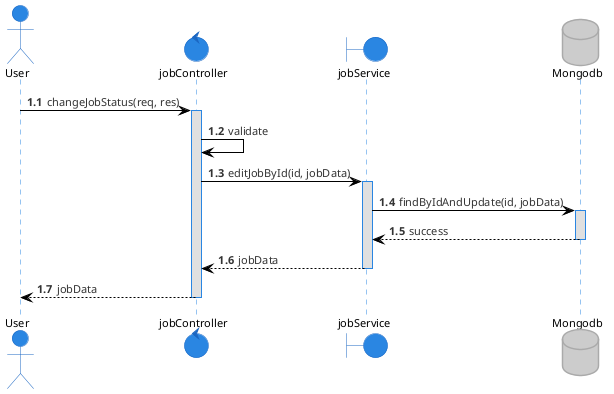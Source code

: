 @startuml changeJobStatus
!theme reddress-lightblue

autonumber 1.1
actor User
control  jobController
boundary jobService
database Mongodb

User -> jobController: changeJobStatus(req, res)
activate jobController
jobController -> jobController: validate
jobController -> jobService: editJobById(id, jobData)
activate jobService
jobService -> Mongodb: findByIdAndUpdate(id, jobData)
activate Mongodb
Mongodb --> jobService: success
deactivate Mongodb
jobService --> jobController: jobData
deactivate jobService
jobController --> User: jobData
deactivate jobController

@enduml
